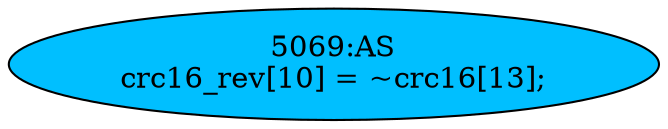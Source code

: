 strict digraph "" {
	node [label="\N"];
	"5069:AS"	 [ast="<pyverilog.vparser.ast.Assign object at 0x7f13b557dfd0>",
		def_var="['crc16_rev']",
		fillcolor=deepskyblue,
		label="5069:AS
crc16_rev[10] = ~crc16[13];",
		statements="[]",
		style=filled,
		typ=Assign,
		use_var="['crc16']"];
}
